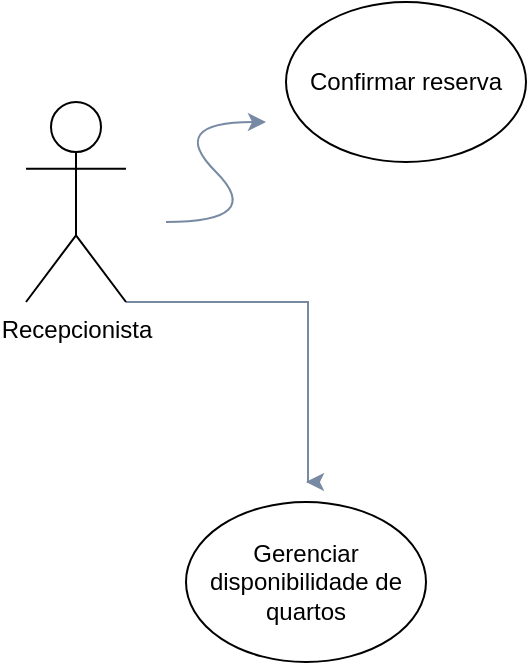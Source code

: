 <mxfile version="26.0.16" pages="5">
  <diagram name="Página-1" id="VmioWCymI-7dS4N9BATN">
    <mxGraphModel dx="983" dy="529" grid="1" gridSize="10" guides="1" tooltips="1" connect="1" arrows="1" fold="1" page="1" pageScale="1" pageWidth="827" pageHeight="1169" background="#FFFFFF" math="0" shadow="0">
      <root>
        <mxCell id="0" />
        <mxCell id="1" parent="0" />
        <mxCell id="L4-Ch7NJEb9iGi4rkdxF-21" style="edgeStyle=orthogonalEdgeStyle;rounded=0;orthogonalLoop=1;jettySize=auto;html=1;exitX=1;exitY=1;exitDx=0;exitDy=0;exitPerimeter=0;strokeColor=#788AA3;fontColor=#46495D;fillColor=#B2C9AB;" edge="1" parent="1" source="L4-Ch7NJEb9iGi4rkdxF-11">
          <mxGeometry relative="1" as="geometry">
            <mxPoint x="220" y="360" as="targetPoint" />
            <Array as="points">
              <mxPoint x="221" y="270" />
            </Array>
          </mxGeometry>
        </mxCell>
        <mxCell id="L4-Ch7NJEb9iGi4rkdxF-11" value="Recepcionista" style="shape=umlActor;verticalLabelPosition=bottom;verticalAlign=top;html=1;outlineConnect=0;" vertex="1" parent="1">
          <mxGeometry x="80" y="170" width="50" height="100" as="geometry" />
        </mxCell>
        <mxCell id="L4-Ch7NJEb9iGi4rkdxF-12" value="" style="curved=1;endArrow=classic;html=1;rounded=0;strokeColor=#788AA3;fontColor=#46495D;fillColor=#B2C9AB;" edge="1" parent="1">
          <mxGeometry width="50" height="50" relative="1" as="geometry">
            <mxPoint x="150" y="230" as="sourcePoint" />
            <mxPoint x="200" y="180" as="targetPoint" />
            <Array as="points">
              <mxPoint x="200" y="230" />
              <mxPoint x="150" y="180" />
            </Array>
          </mxGeometry>
        </mxCell>
        <mxCell id="L4-Ch7NJEb9iGi4rkdxF-14" value="Confirmar reserva" style="ellipse;whiteSpace=wrap;html=1;" vertex="1" parent="1">
          <mxGeometry x="210" y="120" width="120" height="80" as="geometry" />
        </mxCell>
        <mxCell id="L4-Ch7NJEb9iGi4rkdxF-27" value="Gerenciar disponibilidade de quartos" style="ellipse;whiteSpace=wrap;html=1;" vertex="1" parent="1">
          <mxGeometry x="160" y="370" width="120" height="80" as="geometry" />
        </mxCell>
      </root>
    </mxGraphModel>
  </diagram>
  <diagram id="_-FOKWSLN6DMkpnK757N" name="Página-2">
    <mxGraphModel dx="980" dy="529" grid="1" gridSize="10" guides="1" tooltips="1" connect="1" arrows="1" fold="1" page="1" pageScale="1" pageWidth="827" pageHeight="1169" math="0" shadow="0">
      <root>
        <mxCell id="0" />
        <mxCell id="1" parent="0" />
        <mxCell id="ptRsk4JXtPVAznSgspXf-1" value="Cliente" style="shape=umlActor;verticalLabelPosition=bottom;verticalAlign=top;html=1;outlineConnect=0;" vertex="1" parent="1">
          <mxGeometry x="110" y="160" width="60" height="110" as="geometry" />
        </mxCell>
        <mxCell id="ptRsk4JXtPVAznSgspXf-3" value="" style="curved=1;endArrow=classic;html=1;rounded=0;strokeColor=#788AA3;fontColor=#46495D;fillColor=#B2C9AB;" edge="1" parent="1" source="ptRsk4JXtPVAznSgspXf-1">
          <mxGeometry width="50" height="50" relative="1" as="geometry">
            <mxPoint x="190" y="190" as="sourcePoint" />
            <mxPoint x="280" y="140" as="targetPoint" />
            <Array as="points">
              <mxPoint x="240" y="190" />
              <mxPoint x="190" y="140" />
            </Array>
          </mxGeometry>
        </mxCell>
        <mxCell id="ptRsk4JXtPVAznSgspXf-4" value="Cancelar reserva" style="ellipse;whiteSpace=wrap;html=1;" vertex="1" parent="1">
          <mxGeometry x="300" y="100" width="120" height="80" as="geometry" />
        </mxCell>
        <mxCell id="u1swqguR0DFSlEJ_lo4x-5" value="" style="endArrow=classic;html=1;rounded=0;strokeColor=#788AA3;fontColor=#46495D;fillColor=#B2C9AB;exitX=1;exitY=1;exitDx=0;exitDy=0;exitPerimeter=0;" edge="1" parent="1" source="ptRsk4JXtPVAznSgspXf-1">
          <mxGeometry width="50" height="50" relative="1" as="geometry">
            <mxPoint x="190" y="270" as="sourcePoint" />
            <mxPoint x="280" y="320" as="targetPoint" />
          </mxGeometry>
        </mxCell>
        <mxCell id="u1swqguR0DFSlEJ_lo4x-6" value="Fazer reserva" style="ellipse;whiteSpace=wrap;html=1;" vertex="1" parent="1">
          <mxGeometry x="294" y="280" width="120" height="80" as="geometry" />
        </mxCell>
      </root>
    </mxGraphModel>
  </diagram>
  <diagram id="2t0n5cTKQuEfrez6ev5d" name="Página-3">
    <mxGraphModel dx="979" dy="529" grid="1" gridSize="10" guides="1" tooltips="1" connect="1" arrows="1" fold="1" page="1" pageScale="1" pageWidth="827" pageHeight="1169" math="0" shadow="0">
      <root>
        <mxCell id="0" />
        <mxCell id="1" parent="0" />
        <mxCell id="W72LqPIIs-XV3fEVrYFa-1" value="Cliente" style="shape=umlActor;verticalLabelPosition=bottom;verticalAlign=top;html=1;outlineConnect=0;" vertex="1" parent="1">
          <mxGeometry x="60" y="170" width="40" height="60" as="geometry" />
        </mxCell>
        <mxCell id="W72LqPIIs-XV3fEVrYFa-13" value="" style="endArrow=classic;html=1;rounded=0;strokeColor=#788AA3;fontColor=#46495D;fillColor=#B2C9AB;" edge="1" parent="1">
          <mxGeometry width="50" height="50" relative="1" as="geometry">
            <mxPoint x="80" y="160" as="sourcePoint" />
            <mxPoint x="130" y="110" as="targetPoint" />
          </mxGeometry>
        </mxCell>
        <mxCell id="W72LqPIIs-XV3fEVrYFa-14" value="" style="endArrow=classic;html=1;rounded=0;strokeColor=#788AA3;fontColor=#46495D;fillColor=#B2C9AB;" edge="1" parent="1">
          <mxGeometry width="50" height="50" relative="1" as="geometry">
            <mxPoint x="100" y="180" as="sourcePoint" />
            <mxPoint x="170" y="160" as="targetPoint" />
          </mxGeometry>
        </mxCell>
        <mxCell id="W72LqPIIs-XV3fEVrYFa-15" value="" style="endArrow=classic;html=1;rounded=0;strokeColor=#788AA3;fontColor=#46495D;fillColor=#B2C9AB;" edge="1" parent="1">
          <mxGeometry width="50" height="50" relative="1" as="geometry">
            <mxPoint x="100" y="220" as="sourcePoint" />
            <mxPoint x="190" y="340" as="targetPoint" />
          </mxGeometry>
        </mxCell>
        <mxCell id="W72LqPIIs-XV3fEVrYFa-16" value="navegar pelo catálogo" style="ellipse;whiteSpace=wrap;html=1;strokeColor=#788AA3;fontColor=#46495D;fillColor=#B2C9AB;" vertex="1" parent="1">
          <mxGeometry x="120" y="50" width="100" height="60" as="geometry" />
        </mxCell>
        <mxCell id="W72LqPIIs-XV3fEVrYFa-17" value="colocar item no carrinho" style="ellipse;whiteSpace=wrap;html=1;strokeColor=#788AA3;fontColor=#46495D;fillColor=#B2C9AB;" vertex="1" parent="1">
          <mxGeometry x="180" y="110" width="100" height="70" as="geometry" />
        </mxCell>
        <mxCell id="W72LqPIIs-XV3fEVrYFa-19" value="finalizar compra" style="ellipse;whiteSpace=wrap;html=1;strokeColor=#788AA3;fontColor=#46495D;fillColor=#B2C9AB;" vertex="1" parent="1">
          <mxGeometry x="170" y="350" width="95" height="70" as="geometry" />
        </mxCell>
        <mxCell id="W72LqPIIs-XV3fEVrYFa-21" value="" style="endArrow=none;dashed=1;html=1;dashPattern=1 3;strokeWidth=2;rounded=0;strokeColor=#788AA3;fontColor=#46495D;fillColor=#B2C9AB;" edge="1" parent="1">
          <mxGeometry width="50" height="50" relative="1" as="geometry">
            <mxPoint x="220" y="340" as="sourcePoint" />
            <mxPoint x="230" y="300" as="targetPoint" />
          </mxGeometry>
        </mxCell>
        <mxCell id="W72LqPIIs-XV3fEVrYFa-23" value="informar endereço" style="ellipse;whiteSpace=wrap;html=1;strokeColor=#788AA3;fontColor=#46495D;fillColor=#B2C9AB;" vertex="1" parent="1">
          <mxGeometry x="180" y="220" width="100" height="70" as="geometry" />
        </mxCell>
        <mxCell id="W72LqPIIs-XV3fEVrYFa-24" value="" style="endArrow=none;dashed=1;html=1;dashPattern=1 3;strokeWidth=2;rounded=0;strokeColor=#788AA3;fontColor=#46495D;fillColor=#B2C9AB;" edge="1" parent="1">
          <mxGeometry width="50" height="50" relative="1" as="geometry">
            <mxPoint x="270" y="350" as="sourcePoint" />
            <mxPoint x="320" y="270" as="targetPoint" />
          </mxGeometry>
        </mxCell>
        <mxCell id="W72LqPIIs-XV3fEVrYFa-25" value="&amp;nbsp;preencher dados do cartão de crédito" style="ellipse;whiteSpace=wrap;html=1;strokeColor=#788AA3;fontColor=#46495D;fillColor=#B2C9AB;" vertex="1" parent="1">
          <mxGeometry x="300" y="200" width="100" height="70" as="geometry" />
        </mxCell>
        <mxCell id="W72LqPIIs-XV3fEVrYFa-26" value="" style="endArrow=none;dashed=1;html=1;dashPattern=1 3;strokeWidth=2;rounded=0;strokeColor=#788AA3;fontColor=#46495D;fillColor=#B2C9AB;" edge="1" parent="1">
          <mxGeometry width="50" height="50" relative="1" as="geometry">
            <mxPoint x="414" y="230" as="sourcePoint" />
            <mxPoint x="484" y="230" as="targetPoint" />
          </mxGeometry>
        </mxCell>
        <mxCell id="W72LqPIIs-XV3fEVrYFa-27" value="verificar dados do cartão de crédito" style="ellipse;whiteSpace=wrap;html=1;strokeColor=#788AA3;fontColor=#46495D;fillColor=#B2C9AB;" vertex="1" parent="1">
          <mxGeometry x="490" y="195" width="100" height="75" as="geometry" />
        </mxCell>
        <mxCell id="W72LqPIIs-XV3fEVrYFa-29" value="" style="endArrow=none;dashed=1;html=1;dashPattern=1 3;strokeWidth=2;rounded=0;strokeColor=#788AA3;fontColor=#46495D;fillColor=#B2C9AB;" edge="1" parent="1">
          <mxGeometry width="50" height="50" relative="1" as="geometry">
            <mxPoint x="290" y="390" as="sourcePoint" />
            <mxPoint x="490" y="390" as="targetPoint" />
          </mxGeometry>
        </mxCell>
        <mxCell id="W72LqPIIs-XV3fEVrYFa-30" value="faturar compra" style="ellipse;whiteSpace=wrap;html=1;strokeColor=#788AA3;fontColor=#46495D;fillColor=#B2C9AB;" vertex="1" parent="1">
          <mxGeometry x="490" y="345" width="100" height="75" as="geometry" />
        </mxCell>
        <mxCell id="W72LqPIIs-XV3fEVrYFa-31" value="Sistema" style="shape=umlActor;verticalLabelPosition=bottom;verticalAlign=top;html=1;outlineConnect=0;" vertex="1" parent="1">
          <mxGeometry x="680" y="240" width="40" height="70" as="geometry" />
        </mxCell>
        <mxCell id="W72LqPIIs-XV3fEVrYFa-32" value="" style="endArrow=classic;html=1;rounded=0;strokeColor=#788AA3;fontColor=#46495D;fillColor=#B2C9AB;" edge="1" parent="1">
          <mxGeometry width="50" height="50" relative="1" as="geometry">
            <mxPoint x="660" y="250" as="sourcePoint" />
            <mxPoint x="600" y="240" as="targetPoint" />
          </mxGeometry>
        </mxCell>
        <mxCell id="W72LqPIIs-XV3fEVrYFa-33" value="" style="endArrow=classic;html=1;rounded=0;strokeColor=#788AA3;fontColor=#46495D;fillColor=#B2C9AB;" edge="1" parent="1">
          <mxGeometry width="50" height="50" relative="1" as="geometry">
            <mxPoint x="660" y="310" as="sourcePoint" />
            <mxPoint x="600" y="370" as="targetPoint" />
          </mxGeometry>
        </mxCell>
        <mxCell id="W72LqPIIs-XV3fEVrYFa-34" value="enviar gmail" style="ellipse;whiteSpace=wrap;html=1;strokeColor=#788AA3;fontColor=#46495D;fillColor=#B2C9AB;" vertex="1" parent="1">
          <mxGeometry x="550" y="450" width="100" height="80" as="geometry" />
        </mxCell>
        <mxCell id="W72LqPIIs-XV3fEVrYFa-37" value="" style="endArrow=classic;html=1;rounded=0;strokeColor=#788AA3;fontColor=#46495D;fillColor=#B2C9AB;" edge="1" parent="1" target="W72LqPIIs-XV3fEVrYFa-34">
          <mxGeometry width="50" height="50" relative="1" as="geometry">
            <mxPoint x="690" y="340" as="sourcePoint" />
            <mxPoint x="640" y="420" as="targetPoint" />
          </mxGeometry>
        </mxCell>
      </root>
    </mxGraphModel>
  </diagram>
  <diagram id="Vm7T-ghSGk0KCkngIYRK" name="Página-4">
    <mxGraphModel dx="980" dy="529" grid="1" gridSize="10" guides="1" tooltips="1" connect="1" arrows="1" fold="1" page="1" pageScale="1" pageWidth="827" pageHeight="1169" math="0" shadow="0">
      <root>
        <mxCell id="0" />
        <mxCell id="1" parent="0" />
        <mxCell id="fBZGgt6PV14TuVNy---o-2" value="gerenciamento de hospedagem" style="ellipse;whiteSpace=wrap;html=1;strokeColor=#788AA3;fontColor=#46495D;fillColor=#B2C9AB;" parent="1" vertex="1">
          <mxGeometry x="270" y="40" width="110" height="70" as="geometry" />
        </mxCell>
        <mxCell id="zM2q8ZDny_AhoUZOhpfR-1" value="" style="endArrow=classic;html=1;rounded=0;strokeColor=#788AA3;fontColor=#46495D;fillColor=#B2C9AB;" parent="1" edge="1">
          <mxGeometry width="50" height="50" relative="1" as="geometry">
            <mxPoint x="140" y="290" as="sourcePoint" />
            <mxPoint x="280" y="370" as="targetPoint" />
          </mxGeometry>
        </mxCell>
        <mxCell id="zM2q8ZDny_AhoUZOhpfR-2" value="gerenciamentos associados" style="ellipse;whiteSpace=wrap;html=1;strokeColor=#788AA3;fontColor=#46495D;fillColor=#B2C9AB;" parent="1" vertex="1">
          <mxGeometry x="280" y="130" width="110" height="80" as="geometry" />
        </mxCell>
        <mxCell id="-sY60petolt1TtD5rCfH-4" value="gerenciamento cliente" style="ellipse;whiteSpace=wrap;html=1;strokeColor=#788AA3;fontColor=#46495D;fillColor=#B2C9AB;" parent="1" vertex="1">
          <mxGeometry x="290" y="240" width="110" height="70" as="geometry" />
        </mxCell>
        <mxCell id="X2LLRUL1xwhu4rz95oto-3" value="disponibilidade de quartos" style="ellipse;whiteSpace=wrap;html=1;fillColor=#D5E8D4;strokeColor=#B2C9AB;" parent="1" vertex="1">
          <mxGeometry x="285" y="340" width="120" height="80" as="geometry" />
        </mxCell>
        <mxCell id="X2LLRUL1xwhu4rz95oto-4" value="gerenciamento de estoque" style="ellipse;whiteSpace=wrap;html=1;fillColor=#d5e8d4;strokeColor=#82b366;" parent="1" vertex="1">
          <mxGeometry x="294" y="450" width="120" height="80" as="geometry" />
        </mxCell>
        <mxCell id="X2LLRUL1xwhu4rz95oto-5" value="gerenciamento promoções" style="ellipse;whiteSpace=wrap;html=1;fillColor=#d5e8d4;strokeColor=#82b366;" parent="1" vertex="1">
          <mxGeometry x="320" y="570" width="120" height="80" as="geometry" />
        </mxCell>
        <mxCell id="X2LLRUL1xwhu4rz95oto-6" value="" style="endArrow=classic;html=1;rounded=0;" parent="1" edge="1">
          <mxGeometry width="50" height="50" relative="1" as="geometry">
            <mxPoint x="140" y="240" as="sourcePoint" />
            <mxPoint x="270" y="260" as="targetPoint" />
          </mxGeometry>
        </mxCell>
        <mxCell id="X2LLRUL1xwhu4rz95oto-7" value="" style="endArrow=classic;html=1;rounded=0;" parent="1" edge="1">
          <mxGeometry width="50" height="50" relative="1" as="geometry">
            <mxPoint x="160" y="210" as="sourcePoint" />
            <mxPoint x="270" y="190" as="targetPoint" />
          </mxGeometry>
        </mxCell>
        <mxCell id="X2LLRUL1xwhu4rz95oto-8" value="" style="endArrow=classic;html=1;rounded=0;" parent="1" edge="1">
          <mxGeometry width="50" height="50" relative="1" as="geometry">
            <mxPoint x="120" y="180" as="sourcePoint" />
            <mxPoint x="260" y="110" as="targetPoint" />
          </mxGeometry>
        </mxCell>
        <mxCell id="X2LLRUL1xwhu4rz95oto-11" value="cliente" style="shape=umlActor;verticalLabelPosition=bottom;verticalAlign=top;html=1;outlineConnect=0;" parent="1" vertex="1">
          <mxGeometry x="590" y="180" width="70" height="90" as="geometry" />
        </mxCell>
        <mxCell id="X2LLRUL1xwhu4rz95oto-12" value="funcionário do estoque" style="shape=umlActor;verticalLabelPosition=bottom;verticalAlign=top;html=1;outlineConnect=0;" parent="1" vertex="1">
          <mxGeometry x="60" y="360" width="70" height="100" as="geometry" />
        </mxCell>
        <mxCell id="X2LLRUL1xwhu4rz95oto-13" value="funcionário de marketing" style="shape=umlActor;verticalLabelPosition=bottom;verticalAlign=top;html=1;outlineConnect=0;" parent="1" vertex="1">
          <mxGeometry x="60" y="530" width="70" height="100" as="geometry" />
        </mxCell>
        <mxCell id="X2LLRUL1xwhu4rz95oto-14" value="" style="endArrow=classic;html=1;rounded=0;" parent="1" edge="1">
          <mxGeometry width="50" height="50" relative="1" as="geometry">
            <mxPoint x="140" y="410" as="sourcePoint" />
            <mxPoint x="280" y="480" as="targetPoint" />
          </mxGeometry>
        </mxCell>
        <mxCell id="X2LLRUL1xwhu4rz95oto-15" value="" style="endArrow=classic;html=1;rounded=0;" parent="1" edge="1">
          <mxGeometry width="50" height="50" relative="1" as="geometry">
            <mxPoint x="150" y="590" as="sourcePoint" />
            <mxPoint x="300" y="600" as="targetPoint" />
          </mxGeometry>
        </mxCell>
        <mxCell id="X2LLRUL1xwhu4rz95oto-22" value="recepcionista" style="shape=umlActor;verticalLabelPosition=bottom;verticalAlign=top;html=1;outlineConnect=0;" parent="1" vertex="1">
          <mxGeometry x="50" y="180" width="70" height="100" as="geometry" />
        </mxCell>
        <mxCell id="Jn3LIFrjho0EaXJzzh08-1" value="reservar" style="ellipse;whiteSpace=wrap;html=1;fillColor=#d5e8d4;strokeColor=#82b366;" parent="1" vertex="1">
          <mxGeometry x="450" y="50" width="110" height="70" as="geometry" />
        </mxCell>
        <mxCell id="_lNrB0UtvpupAlhvt0lt-1" value="" style="endArrow=classic;html=1;rounded=0;" parent="1" edge="1">
          <mxGeometry width="50" height="50" relative="1" as="geometry">
            <mxPoint x="570" y="190" as="sourcePoint" />
            <mxPoint x="510" y="130" as="targetPoint" />
          </mxGeometry>
        </mxCell>
      </root>
    </mxGraphModel>
  </diagram>
  <diagram id="IjBRU0SoYF7OyAZIWFYm" name="Página-5">
    <mxGraphModel dx="980" dy="529" grid="1" gridSize="10" guides="1" tooltips="1" connect="1" arrows="1" fold="1" page="1" pageScale="1" pageWidth="827" pageHeight="1169" math="0" shadow="0">
      <root>
        <mxCell id="0" />
        <mxCell id="1" parent="0" />
        <mxCell id="iLM_Vfx-acr_aNVbqj6n-1" value="jogador" style="shape=umlActor;verticalLabelPosition=bottom;verticalAlign=top;html=1;outlineConnect=0;" parent="1" vertex="1">
          <mxGeometry x="60" y="350" width="60" height="80" as="geometry" />
        </mxCell>
        <mxCell id="iLM_Vfx-acr_aNVbqj6n-3" value="" style="endArrow=classic;html=1;rounded=0;" parent="1" edge="1">
          <mxGeometry width="50" height="50" relative="1" as="geometry">
            <mxPoint x="130" y="370" as="sourcePoint" />
            <mxPoint x="210" y="350" as="targetPoint" />
          </mxGeometry>
        </mxCell>
        <mxCell id="iLM_Vfx-acr_aNVbqj6n-4" value="cadastro do usuario" style="ellipse;whiteSpace=wrap;html=1;" parent="1" vertex="1">
          <mxGeometry x="180" y="20" width="110" height="70" as="geometry" />
        </mxCell>
        <mxCell id="iLM_Vfx-acr_aNVbqj6n-5" value="" style="endArrow=classic;html=1;rounded=0;" parent="1" edge="1">
          <mxGeometry width="50" height="50" relative="1" as="geometry">
            <mxPoint x="240" y="100" as="sourcePoint" />
            <mxPoint x="240" y="150" as="targetPoint" />
          </mxGeometry>
        </mxCell>
        <mxCell id="iLM_Vfx-acr_aNVbqj6n-6" value="criar login" style="ellipse;whiteSpace=wrap;html=1;" parent="1" vertex="1">
          <mxGeometry x="180" y="160" width="110" height="80" as="geometry" />
        </mxCell>
        <mxCell id="iLM_Vfx-acr_aNVbqj6n-7" value="criar senha" style="ellipse;whiteSpace=wrap;html=1;" parent="1" vertex="1">
          <mxGeometry x="304" y="150" width="110" height="80" as="geometry" />
        </mxCell>
        <mxCell id="iLM_Vfx-acr_aNVbqj6n-8" value="" style="endArrow=classic;html=1;rounded=0;" parent="1" edge="1">
          <mxGeometry width="50" height="50" relative="1" as="geometry">
            <mxPoint x="290" y="90" as="sourcePoint" />
            <mxPoint x="330" y="140" as="targetPoint" />
          </mxGeometry>
        </mxCell>
        <mxCell id="iLM_Vfx-acr_aNVbqj6n-9" value="criar login no quiz" style="ellipse;whiteSpace=wrap;html=1;" parent="1" vertex="1">
          <mxGeometry x="220" y="300" width="120" height="80" as="geometry" />
        </mxCell>
        <mxCell id="1j5x8LPdUDlx8adchpDX-1" value="" style="endArrow=classic;html=1;rounded=0;" parent="1" edge="1">
          <mxGeometry width="50" height="50" relative="1" as="geometry">
            <mxPoint x="360" y="240" as="sourcePoint" />
            <mxPoint x="320" y="300" as="targetPoint" />
          </mxGeometry>
        </mxCell>
        <mxCell id="1j5x8LPdUDlx8adchpDX-3" value="" style="endArrow=classic;html=1;rounded=0;" parent="1" edge="1">
          <mxGeometry width="50" height="50" relative="1" as="geometry">
            <mxPoint x="240" y="240" as="sourcePoint" />
            <mxPoint x="250" y="290" as="targetPoint" />
            <Array as="points">
              <mxPoint x="250" y="290" />
            </Array>
          </mxGeometry>
        </mxCell>
        <mxCell id="IxWA67QU_hHwf78GKb3e-1" value="selecionar do quiz" style="ellipse;whiteSpace=wrap;html=1;" parent="1" vertex="1">
          <mxGeometry x="354" y="400" width="120" height="80" as="geometry" />
        </mxCell>
        <mxCell id="IxWA67QU_hHwf78GKb3e-2" value="" style="endArrow=classic;html=1;rounded=0;" parent="1" edge="1">
          <mxGeometry width="50" height="50" relative="1" as="geometry">
            <mxPoint x="350" y="340" as="sourcePoint" />
            <mxPoint x="400" y="390" as="targetPoint" />
          </mxGeometry>
        </mxCell>
        <mxCell id="D8Mvnel0nOxm0YuoXWoS-1" value="" style="endArrow=classic;html=1;rounded=0;" edge="1" parent="1">
          <mxGeometry width="50" height="50" relative="1" as="geometry">
            <mxPoint x="490" y="439.5" as="sourcePoint" />
            <mxPoint x="580" y="439.5" as="targetPoint" />
          </mxGeometry>
        </mxCell>
        <mxCell id="D8Mvnel0nOxm0YuoXWoS-2" value="iniciar quiz" style="ellipse;whiteSpace=wrap;html=1;" vertex="1" parent="1">
          <mxGeometry x="590" y="400" width="120" height="80" as="geometry" />
        </mxCell>
        <mxCell id="D8Mvnel0nOxm0YuoXWoS-3" value="" style="endArrow=classic;html=1;rounded=0;" edge="1" parent="1">
          <mxGeometry width="50" height="50" relative="1" as="geometry">
            <mxPoint x="140" y="400" as="sourcePoint" />
            <mxPoint x="340" y="430" as="targetPoint" />
          </mxGeometry>
        </mxCell>
        <mxCell id="D8Mvnel0nOxm0YuoXWoS-4" value="" style="endArrow=classic;html=1;rounded=0;" edge="1" parent="1">
          <mxGeometry width="50" height="50" relative="1" as="geometry">
            <mxPoint x="670" y="390" as="sourcePoint" />
            <mxPoint x="700" y="300" as="targetPoint" />
          </mxGeometry>
        </mxCell>
        <mxCell id="D8Mvnel0nOxm0YuoXWoS-5" value="apresentar perguntas" style="ellipse;whiteSpace=wrap;html=1;" vertex="1" parent="1">
          <mxGeometry x="640" y="210" width="120" height="80" as="geometry" />
        </mxCell>
        <mxCell id="D8Mvnel0nOxm0YuoXWoS-7" value="" style="endArrow=classic;html=1;rounded=0;" edge="1" parent="1">
          <mxGeometry width="50" height="50" relative="1" as="geometry">
            <mxPoint x="870" y="260" as="sourcePoint" />
            <mxPoint x="770" y="260" as="targetPoint" />
          </mxGeometry>
        </mxCell>
        <mxCell id="D8Mvnel0nOxm0YuoXWoS-8" value="sistema" style="shape=umlActor;verticalLabelPosition=bottom;verticalAlign=top;html=1;outlineConnect=0;" vertex="1" parent="1">
          <mxGeometry x="890" y="220" width="55" height="90" as="geometry" />
        </mxCell>
        <mxCell id="D8Mvnel0nOxm0YuoXWoS-9" value="exibir resultado final&lt;div&gt;do quiz&lt;/div&gt;" style="ellipse;whiteSpace=wrap;html=1;" vertex="1" parent="1">
          <mxGeometry x="880" y="440" width="120" height="80" as="geometry" />
        </mxCell>
        <mxCell id="D8Mvnel0nOxm0YuoXWoS-12" value="salvar cadastro do&amp;nbsp;&lt;div&gt;usuário&lt;/div&gt;" style="ellipse;whiteSpace=wrap;html=1;" vertex="1" parent="1">
          <mxGeometry x="530" y="40" width="120" height="80" as="geometry" />
        </mxCell>
        <mxCell id="D8Mvnel0nOxm0YuoXWoS-13" value="" style="endArrow=classic;html=1;rounded=0;" edge="1" parent="1">
          <mxGeometry width="50" height="50" relative="1" as="geometry">
            <mxPoint x="870" y="240" as="sourcePoint" />
            <mxPoint x="660" y="110" as="targetPoint" />
          </mxGeometry>
        </mxCell>
        <mxCell id="D8Mvnel0nOxm0YuoXWoS-15" value="" style="endArrow=none;dashed=1;html=1;rounded=0;" edge="1" parent="1">
          <mxGeometry width="50" height="50" relative="1" as="geometry">
            <mxPoint x="300" y="60" as="sourcePoint" />
            <mxPoint x="520" y="70" as="targetPoint" />
          </mxGeometry>
        </mxCell>
        <mxCell id="D8Mvnel0nOxm0YuoXWoS-16" value="exibir respostas&lt;div&gt;corretas e erradas&lt;/div&gt;" style="ellipse;whiteSpace=wrap;html=1;" vertex="1" parent="1">
          <mxGeometry x="730" y="430" width="120" height="80" as="geometry" />
        </mxCell>
        <mxCell id="D8Mvnel0nOxm0YuoXWoS-17" value="" style="endArrow=classic;html=1;rounded=0;" edge="1" parent="1">
          <mxGeometry width="50" height="50" relative="1" as="geometry">
            <mxPoint x="880" y="290" as="sourcePoint" />
            <mxPoint x="820" y="420" as="targetPoint" />
          </mxGeometry>
        </mxCell>
        <mxCell id="D8Mvnel0nOxm0YuoXWoS-18" value="" style="endArrow=classic;html=1;rounded=0;" edge="1" parent="1">
          <mxGeometry width="50" height="50" relative="1" as="geometry">
            <mxPoint x="930" y="340" as="sourcePoint" />
            <mxPoint x="945" y="430" as="targetPoint" />
            <Array as="points" />
          </mxGeometry>
        </mxCell>
      </root>
    </mxGraphModel>
  </diagram>
</mxfile>
